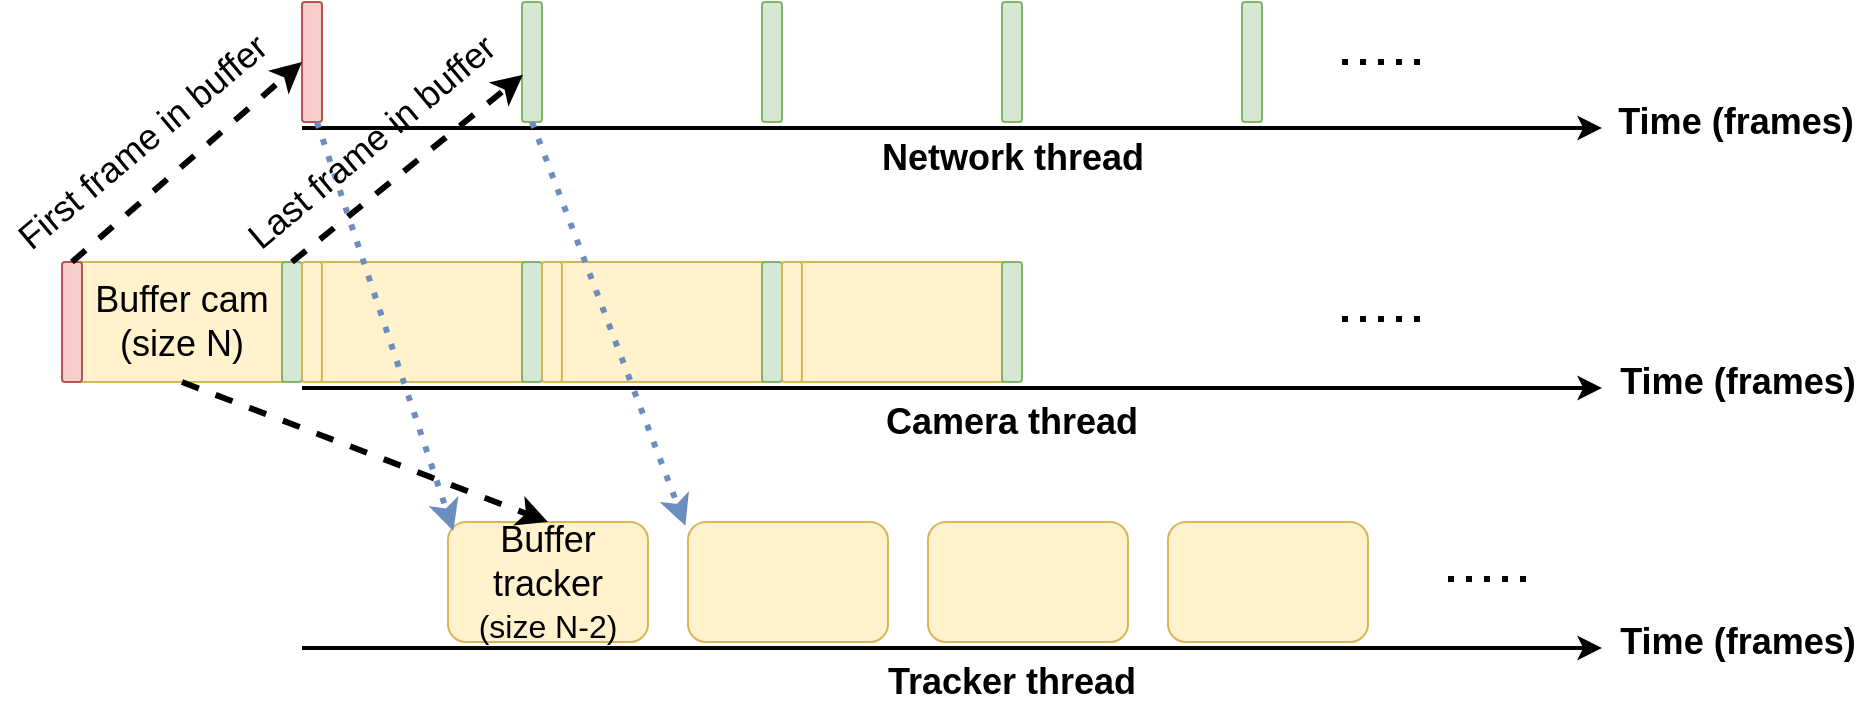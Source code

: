 <mxfile version="10.9.0" type="google"><diagram id="QG8mSwSgYG6PQjEhPW7x" name="Page-1"><mxGraphModel dx="536" dy="326" grid="1" gridSize="10" guides="1" tooltips="1" connect="1" arrows="1" fold="1" page="1" pageScale="1" pageWidth="827" pageHeight="1169" math="0" shadow="0"><root><mxCell id="0"/><mxCell id="1" parent="0"/><mxCell id="O_-KKPYgTeHwHXDQ80lL-1" value="" style="endArrow=classic;html=1;fontStyle=0;strokeWidth=2;" parent="1" edge="1"><mxGeometry width="50" height="50" relative="1" as="geometry"><mxPoint x="180" y="373" as="sourcePoint"/><mxPoint x="830" y="373" as="targetPoint"/></mxGeometry></mxCell><mxCell id="O_-KKPYgTeHwHXDQ80lL-3" value="" style="endArrow=classic;html=1;fontStyle=0;strokeWidth=2;" parent="1" edge="1"><mxGeometry width="50" height="50" relative="1" as="geometry"><mxPoint x="180" y="243" as="sourcePoint"/><mxPoint x="830" y="243" as="targetPoint"/></mxGeometry></mxCell><mxCell id="O_-KKPYgTeHwHXDQ80lL-4" value="" style="rounded=1;whiteSpace=wrap;html=1;fillColor=#f8cecc;strokeColor=#b85450;" parent="1" vertex="1"><mxGeometry x="180" y="180" width="10" height="60" as="geometry"/></mxCell><mxCell id="O_-KKPYgTeHwHXDQ80lL-5" value="" style="endArrow=classic;html=1;fontStyle=0;strokeWidth=2;" parent="1" edge="1"><mxGeometry width="50" height="50" relative="1" as="geometry"><mxPoint x="180" y="503" as="sourcePoint"/><mxPoint x="830" y="503" as="targetPoint"/></mxGeometry></mxCell><mxCell id="O_-KKPYgTeHwHXDQ80lL-6" value="&lt;div&gt;&lt;font style=&quot;font-size: 18px&quot;&gt;Buffer tracker&lt;/font&gt;&lt;/div&gt;&lt;div&gt;&lt;font size=&quot;3&quot;&gt;(size N-2)&lt;br&gt;&lt;/font&gt;&lt;/div&gt;" style="rounded=1;whiteSpace=wrap;html=1;fillColor=#fff2cc;strokeColor=#d6b656;" parent="1" vertex="1"><mxGeometry x="253" y="440" width="100" height="60" as="geometry"/></mxCell><mxCell id="O_-KKPYgTeHwHXDQ80lL-7" value="" style="rounded=1;whiteSpace=wrap;html=1;fillColor=#d5e8d4;strokeColor=#82b366;" parent="1" vertex="1"><mxGeometry x="290" y="180" width="10" height="60" as="geometry"/></mxCell><mxCell id="O_-KKPYgTeHwHXDQ80lL-13" value="" style="group" parent="1" vertex="1" connectable="0"><mxGeometry x="60" y="310" width="120" height="60" as="geometry"/></mxCell><mxCell id="O_-KKPYgTeHwHXDQ80lL-2" value="&lt;div&gt;&lt;font style=&quot;font-size: 18px&quot;&gt;Buffer cam &lt;br&gt;&lt;/font&gt;&lt;/div&gt;&lt;div&gt;&lt;font style=&quot;font-size: 18px&quot;&gt;(size N)&lt;/font&gt;&lt;/div&gt;" style="rounded=1;whiteSpace=wrap;html=1;fillColor=#fff2cc;strokeColor=#d6b656;" parent="O_-KKPYgTeHwHXDQ80lL-13" vertex="1"><mxGeometry width="120" height="60" as="geometry"/></mxCell><mxCell id="O_-KKPYgTeHwHXDQ80lL-10" value="" style="rounded=1;whiteSpace=wrap;html=1;fillColor=#f8cecc;strokeColor=#b85450;" parent="O_-KKPYgTeHwHXDQ80lL-13" vertex="1"><mxGeometry width="10" height="60" as="geometry"/></mxCell><mxCell id="O_-KKPYgTeHwHXDQ80lL-11" value="" style="rounded=1;whiteSpace=wrap;html=1;fillColor=#d5e8d4;strokeColor=#82b366;" parent="O_-KKPYgTeHwHXDQ80lL-13" vertex="1"><mxGeometry x="110" width="10" height="60" as="geometry"/></mxCell><mxCell id="O_-KKPYgTeHwHXDQ80lL-14" value="" style="group" parent="1" vertex="1" connectable="0"><mxGeometry x="180" y="310" width="120" height="60" as="geometry"/></mxCell><mxCell id="O_-KKPYgTeHwHXDQ80lL-15" value="" style="rounded=1;whiteSpace=wrap;html=1;fillColor=#fff2cc;strokeColor=#d6b656;" parent="O_-KKPYgTeHwHXDQ80lL-14" vertex="1"><mxGeometry width="120" height="60" as="geometry"/></mxCell><mxCell id="O_-KKPYgTeHwHXDQ80lL-16" value="" style="rounded=1;whiteSpace=wrap;html=1;fillColor=#fff2cc;strokeColor=#d6b656;" parent="O_-KKPYgTeHwHXDQ80lL-14" vertex="1"><mxGeometry width="10" height="60" as="geometry"/></mxCell><mxCell id="O_-KKPYgTeHwHXDQ80lL-17" value="" style="rounded=1;whiteSpace=wrap;html=1;fillColor=#d5e8d4;strokeColor=#82b366;" parent="O_-KKPYgTeHwHXDQ80lL-14" vertex="1"><mxGeometry x="110" width="10" height="60" as="geometry"/></mxCell><mxCell id="O_-KKPYgTeHwHXDQ80lL-19" value="" style="rounded=1;whiteSpace=wrap;html=1;fillColor=#d5e8d4;strokeColor=#82b366;" parent="1" vertex="1"><mxGeometry x="410" y="180" width="10" height="60" as="geometry"/></mxCell><mxCell id="O_-KKPYgTeHwHXDQ80lL-20" value="" style="rounded=1;whiteSpace=wrap;html=1;fillColor=#fff2cc;strokeColor=#d6b656;" parent="1" vertex="1"><mxGeometry x="373" y="440" width="100" height="60" as="geometry"/></mxCell><mxCell id="O_-KKPYgTeHwHXDQ80lL-22" value="" style="rounded=1;whiteSpace=wrap;html=1;fillColor=#d5e8d4;strokeColor=#82b366;" parent="1" vertex="1"><mxGeometry x="530" y="180" width="10" height="60" as="geometry"/></mxCell><mxCell id="O_-KKPYgTeHwHXDQ80lL-24" value="" style="rounded=1;whiteSpace=wrap;html=1;fillColor=#d5e8d4;strokeColor=#82b366;" parent="1" vertex="1"><mxGeometry x="650" y="180" width="10" height="60" as="geometry"/></mxCell><mxCell id="O_-KKPYgTeHwHXDQ80lL-25" value="" style="group" parent="1" vertex="1" connectable="0"><mxGeometry x="300" y="310" width="120" height="60" as="geometry"/></mxCell><mxCell id="O_-KKPYgTeHwHXDQ80lL-26" value="" style="rounded=1;whiteSpace=wrap;html=1;fillColor=#fff2cc;strokeColor=#d6b656;" parent="O_-KKPYgTeHwHXDQ80lL-25" vertex="1"><mxGeometry width="120" height="60" as="geometry"/></mxCell><mxCell id="O_-KKPYgTeHwHXDQ80lL-27" value="" style="rounded=1;whiteSpace=wrap;html=1;fillColor=#fff2cc;strokeColor=#d6b656;" parent="O_-KKPYgTeHwHXDQ80lL-25" vertex="1"><mxGeometry width="10" height="60" as="geometry"/></mxCell><mxCell id="O_-KKPYgTeHwHXDQ80lL-28" value="" style="rounded=1;whiteSpace=wrap;html=1;fillColor=#d5e8d4;strokeColor=#82b366;" parent="O_-KKPYgTeHwHXDQ80lL-25" vertex="1"><mxGeometry x="110" width="10" height="60" as="geometry"/></mxCell><mxCell id="O_-KKPYgTeHwHXDQ80lL-29" value="" style="group" parent="1" vertex="1" connectable="0"><mxGeometry x="420" y="310" width="120" height="60" as="geometry"/></mxCell><mxCell id="O_-KKPYgTeHwHXDQ80lL-30" value="" style="rounded=1;whiteSpace=wrap;html=1;fillColor=#fff2cc;strokeColor=#d6b656;" parent="O_-KKPYgTeHwHXDQ80lL-29" vertex="1"><mxGeometry width="120" height="60" as="geometry"/></mxCell><mxCell id="O_-KKPYgTeHwHXDQ80lL-31" value="" style="rounded=1;whiteSpace=wrap;html=1;fillColor=#fff2cc;strokeColor=#d6b656;" parent="O_-KKPYgTeHwHXDQ80lL-29" vertex="1"><mxGeometry width="10" height="60" as="geometry"/></mxCell><mxCell id="O_-KKPYgTeHwHXDQ80lL-32" value="" style="rounded=1;whiteSpace=wrap;html=1;fillColor=#d5e8d4;strokeColor=#82b366;" parent="O_-KKPYgTeHwHXDQ80lL-29" vertex="1"><mxGeometry x="110" width="10" height="60" as="geometry"/></mxCell><mxCell id="O_-KKPYgTeHwHXDQ80lL-33" value="" style="rounded=1;whiteSpace=wrap;html=1;fillColor=#fff2cc;strokeColor=#d6b656;" parent="1" vertex="1"><mxGeometry x="493" y="440" width="100" height="60" as="geometry"/></mxCell><mxCell id="O_-KKPYgTeHwHXDQ80lL-34" value="" style="rounded=1;whiteSpace=wrap;html=1;fillColor=#fff2cc;strokeColor=#d6b656;" parent="1" vertex="1"><mxGeometry x="613" y="440" width="100" height="60" as="geometry"/></mxCell><mxCell id="O_-KKPYgTeHwHXDQ80lL-36" value="" style="endArrow=none;dashed=1;html=1;strokeWidth=3;dashPattern=1 2;" parent="1" edge="1"><mxGeometry width="50" height="50" relative="1" as="geometry"><mxPoint x="700" y="210" as="sourcePoint"/><mxPoint x="740" y="210" as="targetPoint"/></mxGeometry></mxCell><mxCell id="O_-KKPYgTeHwHXDQ80lL-38" value="" style="endArrow=none;dashed=1;html=1;strokeWidth=3;dashPattern=1 2;" parent="1" edge="1"><mxGeometry width="50" height="50" relative="1" as="geometry"><mxPoint x="700.0" y="338.5" as="sourcePoint"/><mxPoint x="740.0" y="338.5" as="targetPoint"/></mxGeometry></mxCell><mxCell id="O_-KKPYgTeHwHXDQ80lL-39" value="" style="endArrow=none;dashed=1;html=1;strokeWidth=3;dashPattern=1 2;" parent="1" edge="1"><mxGeometry width="50" height="50" relative="1" as="geometry"><mxPoint x="753.0" y="468.5" as="sourcePoint"/><mxPoint x="793.0" y="468.5" as="targetPoint"/></mxGeometry></mxCell><mxCell id="O_-KKPYgTeHwHXDQ80lL-40" value="&lt;font style=&quot;font-size: 18px&quot;&gt;&lt;b&gt;Time (frames)&lt;/b&gt;&lt;/font&gt;" style="text;html=1;strokeColor=none;fillColor=none;align=center;verticalAlign=middle;whiteSpace=wrap;rounded=0;" parent="1" vertex="1"><mxGeometry x="832" y="230" width="130" height="20" as="geometry"/></mxCell><mxCell id="O_-KKPYgTeHwHXDQ80lL-41" value="&lt;font style=&quot;font-size: 18px&quot;&gt;&lt;b&gt;Time (frames)&lt;/b&gt;&lt;/font&gt;" style="text;html=1;strokeColor=none;fillColor=none;align=center;verticalAlign=middle;whiteSpace=wrap;rounded=0;" parent="1" vertex="1"><mxGeometry x="833" y="360" width="130" height="20" as="geometry"/></mxCell><mxCell id="O_-KKPYgTeHwHXDQ80lL-42" value="&lt;font style=&quot;font-size: 18px&quot;&gt;&lt;b&gt;Time (frames)&lt;/b&gt;&lt;/font&gt;" style="text;html=1;strokeColor=none;fillColor=none;align=center;verticalAlign=middle;whiteSpace=wrap;rounded=0;" parent="1" vertex="1"><mxGeometry x="833" y="490" width="130" height="20" as="geometry"/></mxCell><mxCell id="O_-KKPYgTeHwHXDQ80lL-44" value="&lt;font style=&quot;font-size: 18px&quot;&gt;&lt;b&gt;Network thread&lt;/b&gt;&lt;/font&gt;" style="text;html=1;strokeColor=none;fillColor=none;align=center;verticalAlign=middle;whiteSpace=wrap;rounded=0;" parent="1" vertex="1"><mxGeometry x="462.5" y="248" width="145" height="20" as="geometry"/></mxCell><mxCell id="O_-KKPYgTeHwHXDQ80lL-46" value="&lt;font style=&quot;font-size: 18px&quot;&gt;&lt;b&gt;Camera thread&lt;/b&gt;&lt;/font&gt;" style="text;html=1;strokeColor=none;fillColor=none;align=center;verticalAlign=middle;whiteSpace=wrap;rounded=0;" parent="1" vertex="1"><mxGeometry x="470" y="380" width="130" height="20" as="geometry"/></mxCell><mxCell id="O_-KKPYgTeHwHXDQ80lL-47" value="&lt;div&gt;&lt;font style=&quot;font-size: 18px&quot;&gt;&lt;b&gt;Tracker thread&lt;/b&gt;&lt;br&gt;&lt;/font&gt;&lt;/div&gt;" style="text;html=1;strokeColor=none;fillColor=none;align=center;verticalAlign=middle;whiteSpace=wrap;rounded=0;" parent="1" vertex="1"><mxGeometry x="470" y="510" width="130" height="20" as="geometry"/></mxCell><mxCell id="O_-KKPYgTeHwHXDQ80lL-48" value="" style="endArrow=classic;html=1;dashed=1;strokeWidth=3;entryX=0;entryY=0.5;entryDx=0;entryDy=0;" parent="1" target="O_-KKPYgTeHwHXDQ80lL-4" edge="1"><mxGeometry width="50" height="50" relative="1" as="geometry"><mxPoint x="65" y="310" as="sourcePoint"/><mxPoint x="155" y="220" as="targetPoint"/></mxGeometry></mxCell><mxCell id="O_-KKPYgTeHwHXDQ80lL-49" value="" style="endArrow=classic;html=1;dashed=1;strokeWidth=3;entryX=0.048;entryY=0.607;entryDx=0;entryDy=0;entryPerimeter=0;" parent="1" target="O_-KKPYgTeHwHXDQ80lL-7" edge="1"><mxGeometry width="50" height="50" relative="1" as="geometry"><mxPoint x="175" y="310" as="sourcePoint"/><mxPoint x="290" y="210" as="targetPoint"/></mxGeometry></mxCell><mxCell id="O_-KKPYgTeHwHXDQ80lL-50" value="" style="endArrow=classic;html=1;dashed=1;strokeWidth=3;exitX=0.5;exitY=1;exitDx=0;exitDy=0;entryX=0.5;entryY=0;entryDx=0;entryDy=0;" parent="1" source="O_-KKPYgTeHwHXDQ80lL-2" target="O_-KKPYgTeHwHXDQ80lL-6" edge="1"><mxGeometry width="50" height="50" relative="1" as="geometry"><mxPoint x="95" y="370" as="sourcePoint"/><mxPoint x="170" y="490" as="targetPoint"/></mxGeometry></mxCell><mxCell id="O_-KKPYgTeHwHXDQ80lL-51" value="" style="endArrow=classic;html=1;strokeWidth=3;exitX=0.75;exitY=1;exitDx=0;exitDy=0;fillColor=#dae8fc;strokeColor=#6c8ebf;entryX=0.027;entryY=0.074;entryDx=0;entryDy=0;entryPerimeter=0;dashed=1;dashPattern=1 2;" parent="1" source="O_-KKPYgTeHwHXDQ80lL-4" target="O_-KKPYgTeHwHXDQ80lL-6" edge="1"><mxGeometry width="50" height="50" relative="1" as="geometry"><mxPoint x="130" y="380.143" as="sourcePoint"/><mxPoint x="180" y="490" as="targetPoint"/></mxGeometry></mxCell><mxCell id="O_-KKPYgTeHwHXDQ80lL-52" value="" style="endArrow=classic;html=1;strokeWidth=3;exitX=0.5;exitY=1;exitDx=0;exitDy=0;fillColor=#dae8fc;strokeColor=#6c8ebf;entryX=0.027;entryY=0.074;entryDx=0;entryDy=0;entryPerimeter=0;dashed=1;dashPattern=1 2;" parent="1" source="O_-KKPYgTeHwHXDQ80lL-7" edge="1"><mxGeometry width="50" height="50" relative="1" as="geometry"><mxPoint x="303.143" y="237.643" as="sourcePoint"/><mxPoint x="371.714" y="441.929" as="targetPoint"/></mxGeometry></mxCell><mxCell id="O_-KKPYgTeHwHXDQ80lL-54" value="&lt;font style=&quot;font-size: 18px&quot;&gt;First frame in buffer&lt;/font&gt;" style="text;html=1;strokeColor=none;fillColor=none;align=center;verticalAlign=middle;whiteSpace=wrap;rounded=0;rotation=-40;" parent="1" vertex="1"><mxGeometry x="16" y="240" width="169" height="20" as="geometry"/></mxCell><mxCell id="O_-KKPYgTeHwHXDQ80lL-55" value="&lt;font style=&quot;font-size: 18px&quot;&gt;Last frame in buffer&lt;/font&gt;" style="text;html=1;strokeColor=none;fillColor=none;align=center;verticalAlign=middle;whiteSpace=wrap;rounded=0;rotation=-40;" parent="1" vertex="1"><mxGeometry x="130" y="240" width="170" height="20" as="geometry"/></mxCell></root></mxGraphModel></diagram></mxfile>